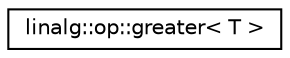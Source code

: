 digraph "Graphical Class Hierarchy"
{
  edge [fontname="Helvetica",fontsize="10",labelfontname="Helvetica",labelfontsize="10"];
  node [fontname="Helvetica",fontsize="10",shape=record];
  rankdir="LR";
  Node1 [label="linalg::op::greater\< T \>",height=0.2,width=0.4,color="black", fillcolor="white", style="filled",URL="$structlinalg_1_1op_1_1greater.html"];
}
